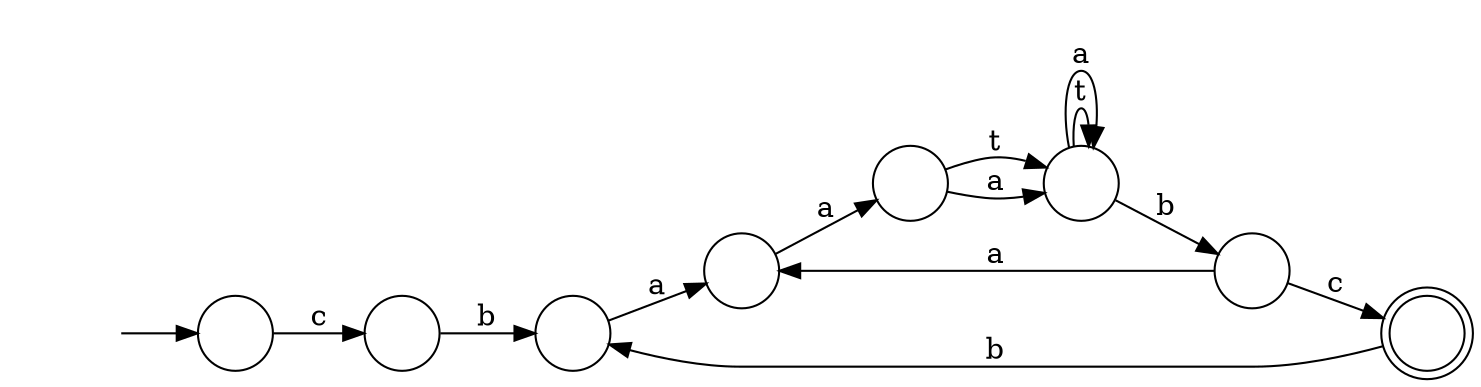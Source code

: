 digraph Automaton {
  rankdir = LR;
  0 [shape=circle,label=""];
  0 -> 4 [label="a"]
  1 [shape=circle,label=""];
  1 -> 2 [label="t"]
  1 -> 2 [label="a"]
  2 [shape=circle,label=""];
  2 -> 2 [label="t"]
  2 -> 6 [label="b"]
  2 -> 2 [label="a"]
  3 [shape=circle,label=""];
  initial [shape=plaintext,label=""];
  initial -> 3
  3 -> 5 [label="c"]
  4 [shape=circle,label=""];
  4 -> 1 [label="a"]
  5 [shape=circle,label=""];
  5 -> 0 [label="b"]
  6 [shape=circle,label=""];
  6 -> 7 [label="c"]
  6 -> 4 [label="a"]
  7 [shape=doublecircle,label=""];
  7 -> 0 [label="b"]
}

